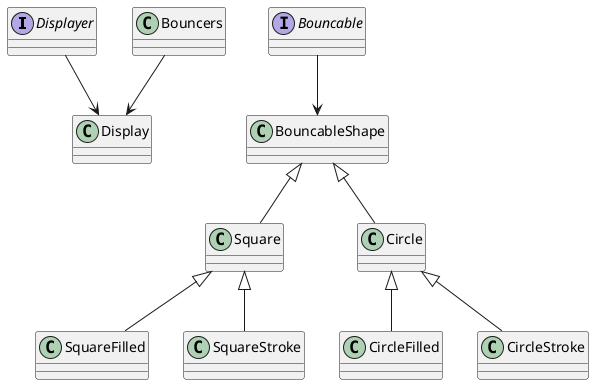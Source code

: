 @startuml
'https://plantuml.com/class-diagram

interface Displayer{
}

class Display{
}

class Bouncers{
}

interface Bouncable{
}

class BouncableShape{
}

class Square{
}

class Circle{
}

class CircleFilled{
}

class CircleStroke{
}

class SquareFilled{
}

class SquareStroke{
}

Displayer --> Display
Bouncers --> Display

Bouncable --> BouncableShape
BouncableShape <|-down- Square
BouncableShape <|-down- Circle
Circle <|-down- CircleFilled
Square <|-down- SquareFilled
Circle <|-down- CircleStroke
Square <|-down- SquareStroke

@enduml